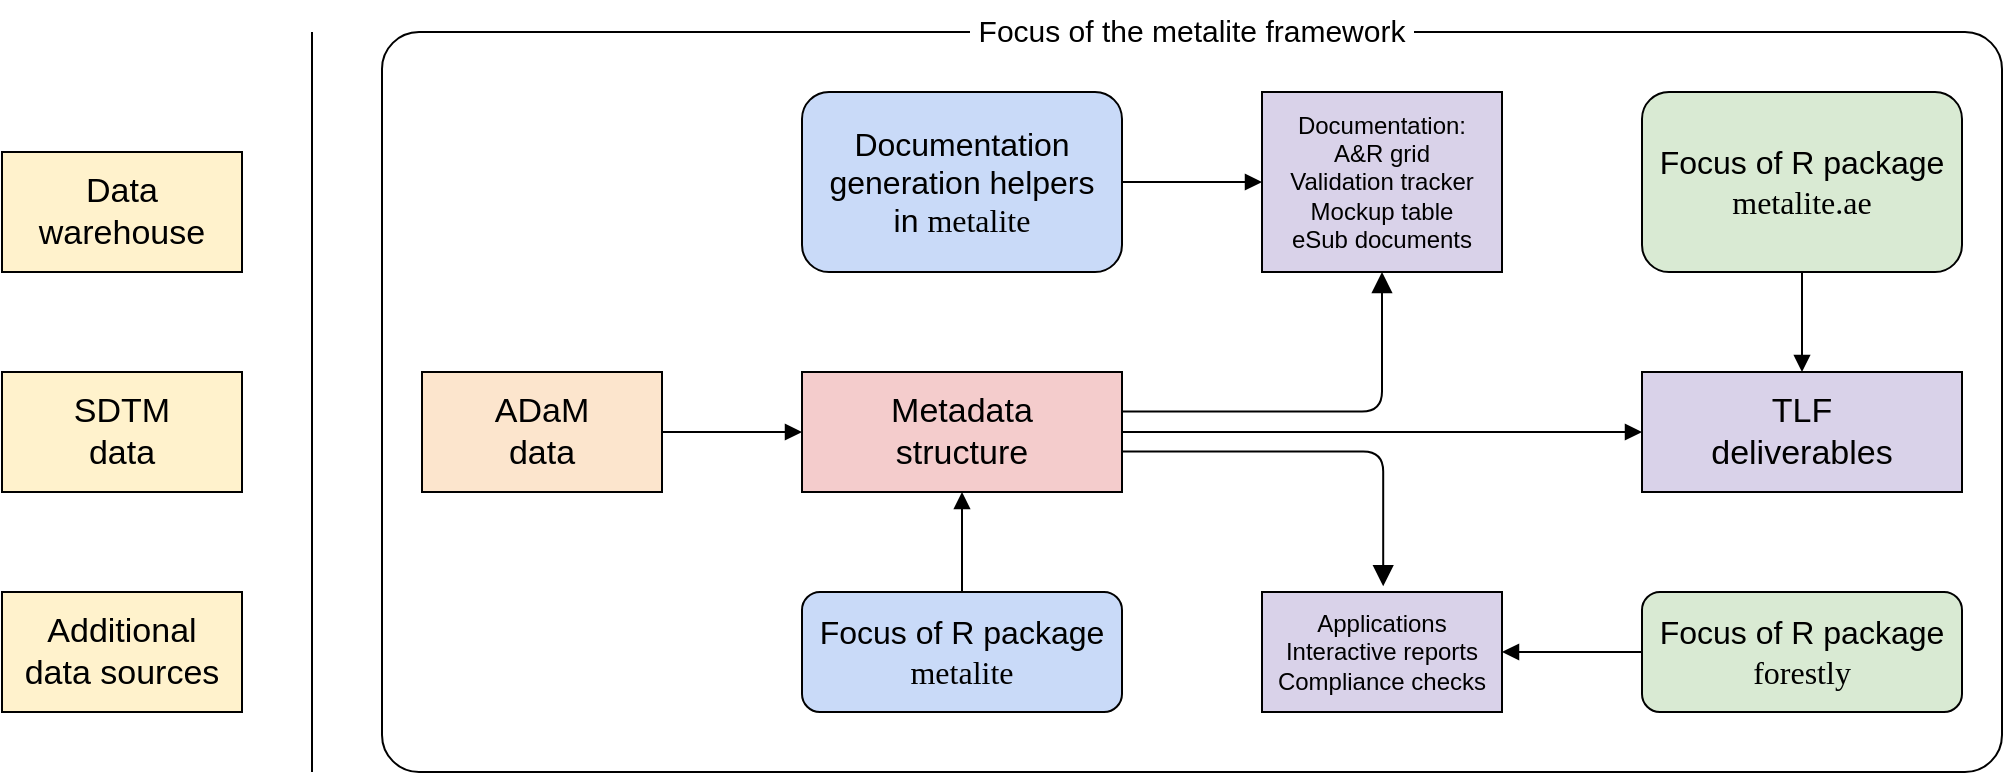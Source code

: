 <mxfile version="20.7.3" type="device"><diagram id="gZravef9ET_LAz9FZMEW" name="Page-1"><mxGraphModel dx="1230" dy="655" grid="1" gridSize="10" guides="1" tooltips="1" connect="1" arrows="1" fold="1" page="1" pageScale="1" pageWidth="1100" pageHeight="850" math="0" shadow="0"><root><mxCell id="0"/><mxCell id="1" parent="0"/><mxCell id="fuS_Kjya8Y1DqHKGQY10-6" value="" style="rounded=1;whiteSpace=wrap;html=1;arcSize=5;glass=0;shadow=0;fillColor=none;" parent="1" vertex="1"><mxGeometry x="210" y="160" width="810" height="370" as="geometry"/></mxCell><mxCell id="fuS_Kjya8Y1DqHKGQY10-1" value="&lt;font style=&quot;font-size: 17px;&quot;&gt;Data warehouse&lt;/font&gt;" style="rounded=0;whiteSpace=wrap;html=1;fillColor=#FFF2CC;" parent="1" vertex="1"><mxGeometry x="20" y="220" width="120" height="60" as="geometry"/></mxCell><mxCell id="fuS_Kjya8Y1DqHKGQY10-2" value="&lt;font style=&quot;font-size: 17px;&quot;&gt;SDTM&lt;br&gt;data&lt;/font&gt;" style="rounded=0;whiteSpace=wrap;html=1;fillColor=#FFF2CC;" parent="1" vertex="1"><mxGeometry x="20" y="330" width="120" height="60" as="geometry"/></mxCell><mxCell id="fuS_Kjya8Y1DqHKGQY10-3" value="&lt;font style=&quot;font-size: 17px;&quot;&gt;Additional&lt;br&gt;data sources&lt;/font&gt;" style="rounded=0;whiteSpace=wrap;html=1;fillColor=#FFF2CC;" parent="1" vertex="1"><mxGeometry x="20" y="440" width="120" height="60" as="geometry"/></mxCell><mxCell id="fuS_Kjya8Y1DqHKGQY10-4" value="" style="endArrow=none;html=1;rounded=0;" parent="1" edge="1"><mxGeometry width="50" height="50" relative="1" as="geometry"><mxPoint x="175" y="530" as="sourcePoint"/><mxPoint x="175" y="160" as="targetPoint"/></mxGeometry></mxCell><mxCell id="fuS_Kjya8Y1DqHKGQY10-7" value="&lt;font style=&quot;font-size: 17px;&quot;&gt;ADaM&lt;br&gt;data&lt;/font&gt;" style="rounded=0;whiteSpace=wrap;html=1;fillColor=#FCE5CD;" parent="1" vertex="1"><mxGeometry x="230" y="330" width="120" height="60" as="geometry"/></mxCell><mxCell id="fuS_Kjya8Y1DqHKGQY10-8" value="&lt;font style=&quot;font-size: 17px;&quot;&gt;Metadata&lt;br&gt;structure&lt;/font&gt;" style="rounded=0;whiteSpace=wrap;html=1;fillColor=#F4CCCC;" parent="1" vertex="1"><mxGeometry x="420" y="330" width="160" height="60" as="geometry"/></mxCell><mxCell id="fuS_Kjya8Y1DqHKGQY10-10" value="&lt;font style=&quot;font-size: 17px;&quot;&gt;TLF&lt;br&gt;deliverables&lt;/font&gt;" style="rounded=0;whiteSpace=wrap;html=1;fillColor=#D9D2E9;" parent="1" vertex="1"><mxGeometry x="840" y="330" width="160" height="60" as="geometry"/></mxCell><mxCell id="fuS_Kjya8Y1DqHKGQY10-11" value="Applications&lt;br&gt;Interactive reports&lt;br&gt;Compliance checks" style="rounded=0;whiteSpace=wrap;html=1;fillColor=#D9D2E9;" parent="1" vertex="1"><mxGeometry x="650" y="440" width="120" height="60" as="geometry"/></mxCell><mxCell id="fuS_Kjya8Y1DqHKGQY10-13" value="&lt;div&gt;Documentation:&lt;/div&gt;&lt;div&gt;A&amp;amp;R grid&lt;/div&gt;&lt;div&gt;Validation tracker&lt;/div&gt;&lt;div&gt;Mockup table&lt;/div&gt;&lt;div&gt;eSub documents&lt;/div&gt;" style="rounded=0;whiteSpace=wrap;html=1;fillColor=#D9D2E9;" parent="1" vertex="1"><mxGeometry x="650" y="190" width="120" height="90" as="geometry"/></mxCell><mxCell id="fuS_Kjya8Y1DqHKGQY10-16" value="&lt;font style=&quot;font-size: 16px;&quot;&gt;&lt;font style=&quot;font-size: 16px;&quot;&gt;Documentation&lt;br&gt;generation helpers in&amp;nbsp;&lt;/font&gt;&lt;font face=&quot;DM Mono&quot; style=&quot;border-color: var(--border-color); font-size: 16px;&quot; data-font-src=&quot;https://fonts.googleapis.com/css?family=DM+Mono&quot;&gt;metalite&lt;/font&gt;&lt;/font&gt;" style="rounded=1;whiteSpace=wrap;html=1;arcSize=15;fillColor=#C9DAF8;" parent="1" vertex="1"><mxGeometry x="420" y="190" width="160" height="90" as="geometry"/></mxCell><mxCell id="fuS_Kjya8Y1DqHKGQY10-17" value="" style="endArrow=block;html=1;rounded=0;fontFamily=Inconsolata;fontSource=https%3A%2F%2Ffonts.googleapis.com%2Fcss%3Ffamily%3DInconsolata;exitX=1;exitY=0.5;exitDx=0;exitDy=0;endFill=1;" parent="1" source="fuS_Kjya8Y1DqHKGQY10-8" target="fuS_Kjya8Y1DqHKGQY10-10" edge="1"><mxGeometry width="50" height="50" relative="1" as="geometry"><mxPoint x="630" y="340" as="sourcePoint"/><mxPoint x="680" y="290" as="targetPoint"/></mxGeometry></mxCell><mxCell id="fuS_Kjya8Y1DqHKGQY10-21" value="" style="endArrow=block;html=1;rounded=0;fontFamily=Inconsolata;fontSource=https%3A%2F%2Ffonts.googleapis.com%2Fcss%3Ffamily%3DInconsolata;exitX=1;exitY=0.5;exitDx=0;exitDy=0;entryX=0;entryY=0.5;entryDx=0;entryDy=0;endFill=1;" parent="1" source="fuS_Kjya8Y1DqHKGQY10-7" target="fuS_Kjya8Y1DqHKGQY10-8" edge="1"><mxGeometry width="50" height="50" relative="1" as="geometry"><mxPoint x="440" y="340" as="sourcePoint"/><mxPoint x="490" y="290" as="targetPoint"/></mxGeometry></mxCell><mxCell id="fuS_Kjya8Y1DqHKGQY10-22" value="" style="endArrow=block;html=1;rounded=0;fontFamily=Inconsolata;fontSource=https%3A%2F%2Ffonts.googleapis.com%2Fcss%3Ffamily%3DInconsolata;exitX=1;exitY=0.5;exitDx=0;exitDy=0;entryX=0;entryY=0.5;entryDx=0;entryDy=0;endFill=1;" parent="1" source="fuS_Kjya8Y1DqHKGQY10-16" target="fuS_Kjya8Y1DqHKGQY10-13" edge="1"><mxGeometry width="50" height="50" relative="1" as="geometry"><mxPoint x="440" y="340" as="sourcePoint"/><mxPoint x="490" y="290" as="targetPoint"/></mxGeometry></mxCell><mxCell id="fuS_Kjya8Y1DqHKGQY10-23" value="&lt;font style=&quot;font-size: 16px;&quot;&gt;Focus of R package &lt;font face=&quot;DM Mono&quot; style=&quot;font-size: 16px;&quot; data-font-src=&quot;https://fonts.googleapis.com/css?family=DM+Mono&quot;&gt;metalite&lt;/font&gt;&lt;/font&gt;" style="rounded=1;whiteSpace=wrap;html=1;arcSize=15;fillColor=#C9DAF8;" parent="1" vertex="1"><mxGeometry x="420" y="440" width="160" height="60" as="geometry"/></mxCell><mxCell id="fuS_Kjya8Y1DqHKGQY10-24" value="" style="endArrow=block;html=1;rounded=0;fontFamily=Inconsolata;fontSource=https%3A%2F%2Ffonts.googleapis.com%2Fcss%3Ffamily%3DInconsolata;exitX=0.5;exitY=0;exitDx=0;exitDy=0;entryX=0.5;entryY=1;entryDx=0;entryDy=0;endFill=1;" parent="1" source="fuS_Kjya8Y1DqHKGQY10-23" target="fuS_Kjya8Y1DqHKGQY10-8" edge="1"><mxGeometry width="50" height="50" relative="1" as="geometry"><mxPoint x="440" y="340" as="sourcePoint"/><mxPoint x="490" y="290" as="targetPoint"/></mxGeometry></mxCell><mxCell id="fuS_Kjya8Y1DqHKGQY10-25" value="&lt;font style=&quot;font-size: 16px;&quot;&gt;Focus of R package &lt;font face=&quot;DM Mono&quot; style=&quot;font-size: 16px;&quot; data-font-src=&quot;https://fonts.googleapis.com/css?family=DM+Mono&quot;&gt;forestly&lt;/font&gt;&lt;/font&gt;" style="rounded=1;whiteSpace=wrap;html=1;arcSize=15;fillColor=#D9EAD3;" parent="1" vertex="1"><mxGeometry x="840" y="440" width="160" height="60" as="geometry"/></mxCell><mxCell id="fuS_Kjya8Y1DqHKGQY10-26" value="" style="endArrow=block;html=1;rounded=0;fontFamily=Inconsolata;fontSource=https%3A%2F%2Ffonts.googleapis.com%2Fcss%3Ffamily%3DInconsolata;exitX=0;exitY=0.5;exitDx=0;exitDy=0;entryX=1;entryY=0.5;entryDx=0;entryDy=0;endFill=1;" parent="1" source="fuS_Kjya8Y1DqHKGQY10-25" target="fuS_Kjya8Y1DqHKGQY10-11" edge="1"><mxGeometry width="50" height="50" relative="1" as="geometry"><mxPoint x="870" y="210" as="sourcePoint"/><mxPoint x="920" y="160" as="targetPoint"/></mxGeometry></mxCell><mxCell id="fuS_Kjya8Y1DqHKGQY10-27" value="&lt;font style=&quot;font-size: 16px;&quot;&gt;Focus of R package &lt;font face=&quot;DM Mono&quot; style=&quot;font-size: 16px;&quot; data-font-src=&quot;https://fonts.googleapis.com/css?family=DM+Mono&quot;&gt;metalite.ae&lt;/font&gt;&lt;/font&gt;" style="rounded=1;whiteSpace=wrap;html=1;arcSize=15;fillColor=#D9EAD3;" parent="1" vertex="1"><mxGeometry x="840" y="190" width="160" height="90" as="geometry"/></mxCell><mxCell id="fuS_Kjya8Y1DqHKGQY10-28" value="" style="endArrow=block;html=1;rounded=0;fontFamily=Inconsolata;fontSource=https%3A%2F%2Ffonts.googleapis.com%2Fcss%3Ffamily%3DInconsolata;entryX=0.5;entryY=0;entryDx=0;entryDy=0;exitX=0.5;exitY=1;exitDx=0;exitDy=0;endFill=1;" parent="1" source="fuS_Kjya8Y1DqHKGQY10-27" target="fuS_Kjya8Y1DqHKGQY10-10" edge="1"><mxGeometry width="50" height="50" relative="1" as="geometry"><mxPoint x="820" y="330" as="sourcePoint"/><mxPoint x="870" y="280" as="targetPoint"/></mxGeometry></mxCell><mxCell id="xYUc_lwuuSTlaohThW3m-3" value="" style="edgeStyle=segmentEdgeStyle;endArrow=block;html=1;curved=0;rounded=1;endSize=8;startSize=8;shadow=0;sketch=0;fontSize=16;endFill=1;entryX=0.5;entryY=1;entryDx=0;entryDy=0;strokeColor=#000000;exitX=1.003;exitY=0.33;exitDx=0;exitDy=0;exitPerimeter=0;" edge="1" parent="1" source="fuS_Kjya8Y1DqHKGQY10-8" target="fuS_Kjya8Y1DqHKGQY10-13"><mxGeometry y="-50" width="50" height="50" relative="1" as="geometry"><mxPoint x="590" y="350" as="sourcePoint"/><mxPoint x="640" y="300" as="targetPoint"/><mxPoint as="offset"/></mxGeometry></mxCell><mxCell id="xYUc_lwuuSTlaohThW3m-4" value="" style="edgeStyle=segmentEdgeStyle;endArrow=block;html=1;curved=0;rounded=1;endSize=8;startSize=8;shadow=0;sketch=0;fontSize=16;endFill=1;entryX=0.505;entryY=-0.047;entryDx=0;entryDy=0;entryPerimeter=0;exitX=1;exitY=0.663;exitDx=0;exitDy=0;exitPerimeter=0;" edge="1" parent="1" source="fuS_Kjya8Y1DqHKGQY10-8" target="fuS_Kjya8Y1DqHKGQY10-11"><mxGeometry y="-50" width="50" height="50" relative="1" as="geometry"><mxPoint x="590" y="370" as="sourcePoint"/><mxPoint x="710" y="300" as="targetPoint"/><mxPoint as="offset"/></mxGeometry></mxCell><mxCell id="xYUc_lwuuSTlaohThW3m-6" value="&lt;font style=&quot;font-size: 15px;&quot;&gt;&amp;nbsp;Focus of the metalite framework&amp;nbsp;&lt;/font&gt;" style="text;html=1;strokeColor=none;fillColor=none;align=center;verticalAlign=middle;whiteSpace=wrap;rounded=0;shadow=0;glass=0;sketch=0;fontSize=16;labelBackgroundColor=default;" vertex="1" parent="1"><mxGeometry x="465" y="144" width="300" height="30" as="geometry"/></mxCell></root></mxGraphModel></diagram></mxfile>